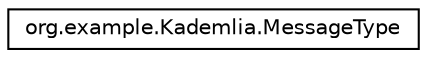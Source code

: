 digraph "Graphical Class Hierarchy"
{
 // LATEX_PDF_SIZE
  edge [fontname="Helvetica",fontsize="10",labelfontname="Helvetica",labelfontsize="10"];
  node [fontname="Helvetica",fontsize="10",shape=record];
  rankdir="LR";
  Node0 [label="org.example.Kademlia.MessageType",height=0.2,width=0.4,color="black", fillcolor="white", style="filled",URL="$enumorg_1_1example_1_1Kademlia_1_1MessageType.html",tooltip=" "];
}
